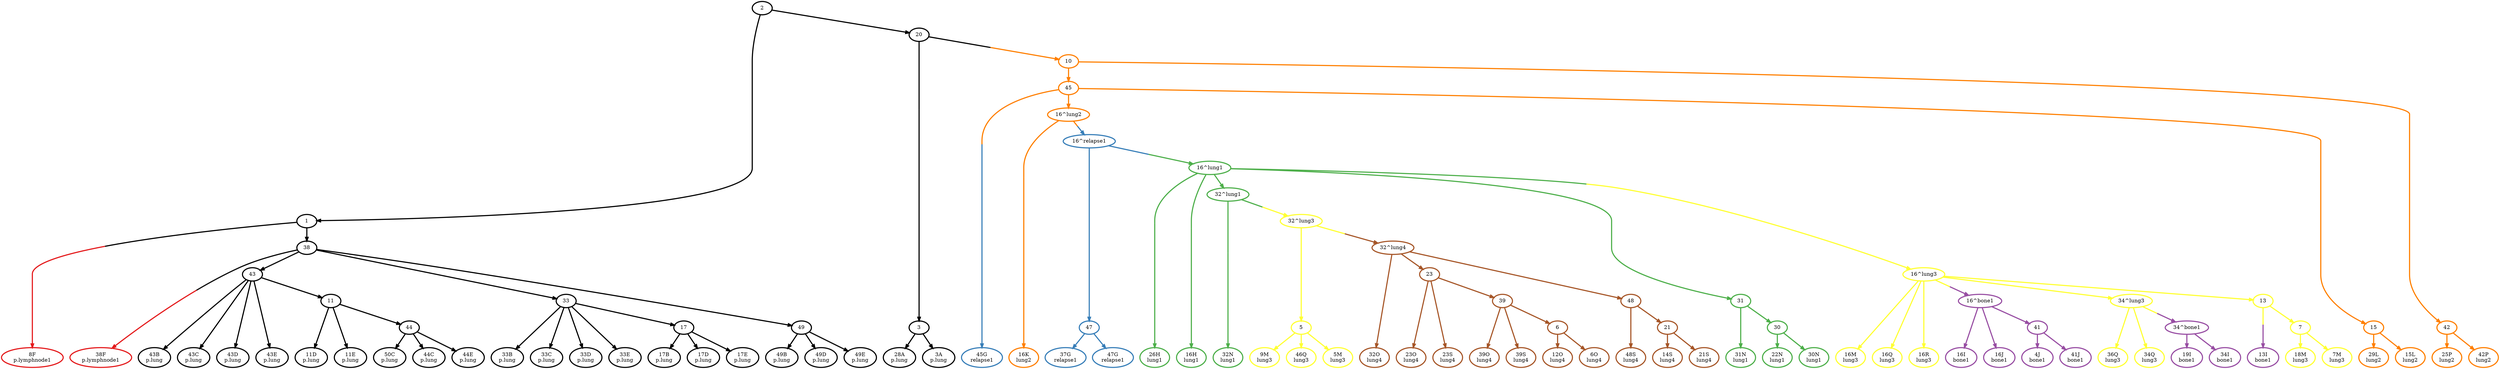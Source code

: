 digraph T {
	{
		rank=same
		0 [penwidth=3,colorscheme=set19,color=0,label="28A\np.lung"]
		1 [penwidth=3,colorscheme=set19,color=0,label="3A\np.lung"]
		2 [penwidth=3,colorscheme=set19,color=0,label="43B\np.lung"]
		3 [penwidth=3,colorscheme=set19,color=0,label="43C\np.lung"]
		4 [penwidth=3,colorscheme=set19,color=0,label="43D\np.lung"]
		5 [penwidth=3,colorscheme=set19,color=0,label="43E\np.lung"]
		6 [penwidth=3,colorscheme=set19,color=0,label="11D\np.lung"]
		7 [penwidth=3,colorscheme=set19,color=0,label="11E\np.lung"]
		8 [penwidth=3,colorscheme=set19,color=0,label="33B\np.lung"]
		9 [penwidth=3,colorscheme=set19,color=0,label="33C\np.lung"]
		10 [penwidth=3,colorscheme=set19,color=0,label="33D\np.lung"]
		11 [penwidth=3,colorscheme=set19,color=0,label="33E\np.lung"]
		12 [penwidth=3,colorscheme=set19,color=0,label="50C\np.lung"]
		13 [penwidth=3,colorscheme=set19,color=0,label="44C\np.lung"]
		14 [penwidth=3,colorscheme=set19,color=0,label="44E\np.lung"]
		15 [penwidth=3,colorscheme=set19,color=0,label="17B\np.lung"]
		16 [penwidth=3,colorscheme=set19,color=0,label="17D\np.lung"]
		17 [penwidth=3,colorscheme=set19,color=0,label="17E\np.lung"]
		18 [penwidth=3,colorscheme=set19,color=0,label="49B\np.lung"]
		19 [penwidth=3,colorscheme=set19,color=0,label="49D\np.lung"]
		20 [penwidth=3,colorscheme=set19,color=0,label="49E\np.lung"]
		21 [penwidth=3,colorscheme=set19,color=1,label="8F\np.lymphnode1"]
		22 [penwidth=3,colorscheme=set19,color=1,label="38F\np.lymphnode1"]
		23 [penwidth=3,colorscheme=set19,color=2,label="37G\nrelapse1"]
		24 [penwidth=3,colorscheme=set19,color=2,label="47G\nrelapse1"]
		25 [penwidth=3,colorscheme=set19,color=3,label="32N\nlung1"]
		26 [penwidth=3,colorscheme=set19,color=3,label="26H\nlung1"]
		27 [penwidth=3,colorscheme=set19,color=3,label="16H\nlung1"]
		28 [penwidth=3,colorscheme=set19,color=3,label="31N\nlung1"]
		29 [penwidth=3,colorscheme=set19,color=3,label="22N\nlung1"]
		30 [penwidth=3,colorscheme=set19,color=3,label="30N\nlung1"]
		31 [penwidth=3,colorscheme=set19,color=4,label="16I\nbone1"]
		32 [penwidth=3,colorscheme=set19,color=4,label="16J\nbone1"]
		33 [penwidth=3,colorscheme=set19,color=4,label="19I\nbone1"]
		34 [penwidth=3,colorscheme=set19,color=4,label="34I\nbone1"]
		35 [penwidth=3,colorscheme=set19,color=4,label="4J\nbone1"]
		36 [penwidth=3,colorscheme=set19,color=4,label="41J\nbone1"]
		37 [penwidth=3,colorscheme=set19,color=2,label="45G\nrelapse1"]
		38 [penwidth=3,colorscheme=set19,color=5,label="16K\nlung2"]
		39 [penwidth=3,colorscheme=set19,color=5,label="29L\nlung2"]
		40 [penwidth=3,colorscheme=set19,color=5,label="15L\nlung2"]
		41 [penwidth=3,colorscheme=set19,color=5,label="25P\nlung2"]
		42 [penwidth=3,colorscheme=set19,color=5,label="42P\nlung2"]
		43 [penwidth=3,colorscheme=set19,color=4,label="13I\nbone1"]
		44 [penwidth=3,colorscheme=set19,color=6,label="9M\nlung3"]
		45 [penwidth=3,colorscheme=set19,color=6,label="46Q\nlung3"]
		46 [penwidth=3,colorscheme=set19,color=6,label="5M\nlung3"]
		47 [penwidth=3,colorscheme=set19,color=6,label="18M\nlung3"]
		48 [penwidth=3,colorscheme=set19,color=6,label="7M\nlung3"]
		49 [penwidth=3,colorscheme=set19,color=6,label="16M\nlung3"]
		50 [penwidth=3,colorscheme=set19,color=6,label="16Q\nlung3"]
		51 [penwidth=3,colorscheme=set19,color=6,label="16R\nlung3"]
		52 [penwidth=3,colorscheme=set19,color=6,label="36Q\nlung3"]
		53 [penwidth=3,colorscheme=set19,color=6,label="34Q\nlung3"]
		54 [penwidth=3,colorscheme=set19,color=7,label="32O\nlung4"]
		55 [penwidth=3,colorscheme=set19,color=7,label="39O\nlung4"]
		56 [penwidth=3,colorscheme=set19,color=7,label="39S\nlung4"]
		57 [penwidth=3,colorscheme=set19,color=7,label="12O\nlung4"]
		58 [penwidth=3,colorscheme=set19,color=7,label="6O\nlung4"]
		59 [penwidth=3,colorscheme=set19,color=7,label="48S\nlung4"]
		60 [penwidth=3,colorscheme=set19,color=7,label="14S\nlung4"]
		61 [penwidth=3,colorscheme=set19,color=7,label="21S\nlung4"]
		62 [penwidth=3,colorscheme=set19,color=7,label="23O\nlung4"]
		63 [penwidth=3,colorscheme=set19,color=7,label="23S\nlung4"]
	}
	64 [penwidth=3,colorscheme=set19,color=0,label="2"]
	65 [penwidth=3,colorscheme=set19,color=0,label="1"]
	66 [penwidth=3,colorscheme=set19,color=0,label="20"]
	67 [penwidth=3,colorscheme=set19,color=0,label="38"]
	68 [penwidth=3,colorscheme=set19,color=0,label="3"]
	69 [penwidth=3,colorscheme=set19,color=0,label="43"]
	70 [penwidth=3,colorscheme=set19,color=0,label="11"]
	71 [penwidth=3,colorscheme=set19,color=0,label="44"]
	72 [penwidth=3,colorscheme=set19,color=0,label="33"]
	73 [penwidth=3,colorscheme=set19,color=0,label="49"]
	74 [penwidth=3,colorscheme=set19,color=0,label="17"]
	75 [penwidth=3,colorscheme=set19,color=5,label="10"]
	76 [penwidth=3,colorscheme=set19,color=2,label="16^relapse1"]
	77 [penwidth=3,colorscheme=set19,color=2,label="47"]
	78 [penwidth=3,colorscheme=set19,color=3,label="16^lung1"]
	79 [penwidth=3,colorscheme=set19,color=3,label="32^lung1"]
	80 [penwidth=3,colorscheme=set19,color=3,label="31"]
	81 [penwidth=3,colorscheme=set19,color=3,label="30"]
	82 [penwidth=3,colorscheme=set19,color=6,label="32^lung3"]
	83 [penwidth=3,colorscheme=set19,color=6,label="16^lung3"]
	84 [penwidth=3,colorscheme=set19,color=4,label="16^bone1"]
	85 [penwidth=3,colorscheme=set19,color=4,label="41"]
	86 [penwidth=3,colorscheme=set19,color=4,label="34^bone1"]
	87 [penwidth=3,colorscheme=set19,color=5,label="16^lung2"]
	88 [penwidth=3,colorscheme=set19,color=5,label="45"]
	89 [penwidth=3,colorscheme=set19,color=5,label="42"]
	90 [penwidth=3,colorscheme=set19,color=5,label="15"]
	91 [penwidth=3,colorscheme=set19,color=6,label="34^lung3"]
	92 [penwidth=3,colorscheme=set19,color=6,label="13"]
	93 [penwidth=3,colorscheme=set19,color=6,label="5"]
	94 [penwidth=3,colorscheme=set19,color=6,label="7"]
	95 [penwidth=3,colorscheme=set19,color=7,label="32^lung4"]
	96 [penwidth=3,colorscheme=set19,color=7,label="23"]
	97 [penwidth=3,colorscheme=set19,color=7,label="48"]
	98 [penwidth=3,colorscheme=set19,color=7,label="39"]
	99 [penwidth=3,colorscheme=set19,color=7,label="6"]
	100 [penwidth=3,colorscheme=set19,color=7,label="21"]
	64 -> 65 [penwidth=3,colorscheme=set19,color="0;0.5:0"]
	64 -> 66 [penwidth=3,colorscheme=set19,color="0;0.5:0"]
	65 -> 67 [penwidth=3,colorscheme=set19,color="0;0.5:0"]
	65 -> 21 [penwidth=3,colorscheme=set19,color="0;0.5:1"]
	66 -> 68 [penwidth=3,colorscheme=set19,color="0;0.5:0"]
	66 -> 75 [penwidth=3,colorscheme=set19,color="0;0.5:5"]
	67 -> 72 [penwidth=3,colorscheme=set19,color="0;0.5:0"]
	67 -> 69 [penwidth=3,colorscheme=set19,color="0;0.5:0"]
	67 -> 73 [penwidth=3,colorscheme=set19,color="0;0.5:0"]
	67 -> 22 [penwidth=3,colorscheme=set19,color="0;0.5:1"]
	68 -> 0 [penwidth=3,colorscheme=set19,color="0;0.5:0"]
	68 -> 1 [penwidth=3,colorscheme=set19,color="0;0.5:0"]
	69 -> 70 [penwidth=3,colorscheme=set19,color="0;0.5:0"]
	69 -> 2 [penwidth=3,colorscheme=set19,color="0;0.5:0"]
	69 -> 3 [penwidth=3,colorscheme=set19,color="0;0.5:0"]
	69 -> 4 [penwidth=3,colorscheme=set19,color="0;0.5:0"]
	69 -> 5 [penwidth=3,colorscheme=set19,color="0;0.5:0"]
	70 -> 71 [penwidth=3,colorscheme=set19,color="0;0.5:0"]
	70 -> 6 [penwidth=3,colorscheme=set19,color="0;0.5:0"]
	70 -> 7 [penwidth=3,colorscheme=set19,color="0;0.5:0"]
	71 -> 12 [penwidth=3,colorscheme=set19,color="0;0.5:0"]
	71 -> 13 [penwidth=3,colorscheme=set19,color="0;0.5:0"]
	71 -> 14 [penwidth=3,colorscheme=set19,color="0;0.5:0"]
	72 -> 74 [penwidth=3,colorscheme=set19,color="0;0.5:0"]
	72 -> 8 [penwidth=3,colorscheme=set19,color="0;0.5:0"]
	72 -> 9 [penwidth=3,colorscheme=set19,color="0;0.5:0"]
	72 -> 10 [penwidth=3,colorscheme=set19,color="0;0.5:0"]
	72 -> 11 [penwidth=3,colorscheme=set19,color="0;0.5:0"]
	73 -> 18 [penwidth=3,colorscheme=set19,color="0;0.5:0"]
	73 -> 19 [penwidth=3,colorscheme=set19,color="0;0.5:0"]
	73 -> 20 [penwidth=3,colorscheme=set19,color="0;0.5:0"]
	74 -> 15 [penwidth=3,colorscheme=set19,color="0;0.5:0"]
	74 -> 16 [penwidth=3,colorscheme=set19,color="0;0.5:0"]
	74 -> 17 [penwidth=3,colorscheme=set19,color="0;0.5:0"]
	75 -> 89 [penwidth=3,colorscheme=set19,color="5;0.5:5"]
	75 -> 88 [penwidth=3,colorscheme=set19,color="5;0.5:5"]
	76 -> 77 [penwidth=3,colorscheme=set19,color="2;0.5:2"]
	76 -> 78 [penwidth=3,colorscheme=set19,color="2;0.5:3"]
	77 -> 23 [penwidth=3,colorscheme=set19,color="2;0.5:2"]
	77 -> 24 [penwidth=3,colorscheme=set19,color="2;0.5:2"]
	78 -> 80 [penwidth=3,colorscheme=set19,color="3;0.5:3"]
	78 -> 79 [penwidth=3,colorscheme=set19,color="3;0.5:3"]
	78 -> 26 [penwidth=3,colorscheme=set19,color="3;0.5:3"]
	78 -> 27 [penwidth=3,colorscheme=set19,color="3;0.5:3"]
	78 -> 83 [penwidth=3,colorscheme=set19,color="3;0.5:6"]
	79 -> 25 [penwidth=3,colorscheme=set19,color="3;0.5:3"]
	79 -> 82 [penwidth=3,colorscheme=set19,color="3;0.5:6"]
	80 -> 81 [penwidth=3,colorscheme=set19,color="3;0.5:3"]
	80 -> 28 [penwidth=3,colorscheme=set19,color="3;0.5:3"]
	81 -> 29 [penwidth=3,colorscheme=set19,color="3;0.5:3"]
	81 -> 30 [penwidth=3,colorscheme=set19,color="3;0.5:3"]
	82 -> 93 [penwidth=3,colorscheme=set19,color="6;0.5:6"]
	82 -> 95 [penwidth=3,colorscheme=set19,color="6;0.5:7"]
	83 -> 84 [penwidth=3,colorscheme=set19,color="6;0.5:4"]
	83 -> 92 [penwidth=3,colorscheme=set19,color="6;0.5:6"]
	83 -> 91 [penwidth=3,colorscheme=set19,color="6;0.5:6"]
	83 -> 49 [penwidth=3,colorscheme=set19,color="6;0.5:6"]
	83 -> 50 [penwidth=3,colorscheme=set19,color="6;0.5:6"]
	83 -> 51 [penwidth=3,colorscheme=set19,color="6;0.5:6"]
	84 -> 85 [penwidth=3,colorscheme=set19,color="4;0.5:4"]
	84 -> 31 [penwidth=3,colorscheme=set19,color="4;0.5:4"]
	84 -> 32 [penwidth=3,colorscheme=set19,color="4;0.5:4"]
	85 -> 35 [penwidth=3,colorscheme=set19,color="4;0.5:4"]
	85 -> 36 [penwidth=3,colorscheme=set19,color="4;0.5:4"]
	86 -> 33 [penwidth=3,colorscheme=set19,color="4;0.5:4"]
	86 -> 34 [penwidth=3,colorscheme=set19,color="4;0.5:4"]
	87 -> 76 [penwidth=3,colorscheme=set19,color="5;0.5:2"]
	87 -> 38 [penwidth=3,colorscheme=set19,color="5;0.5:5"]
	88 -> 37 [penwidth=3,colorscheme=set19,color="5;0.5:2"]
	88 -> 90 [penwidth=3,colorscheme=set19,color="5;0.5:5"]
	88 -> 87 [penwidth=3,colorscheme=set19,color="5;0.5:5"]
	89 -> 41 [penwidth=3,colorscheme=set19,color="5;0.5:5"]
	89 -> 42 [penwidth=3,colorscheme=set19,color="5;0.5:5"]
	90 -> 39 [penwidth=3,colorscheme=set19,color="5;0.5:5"]
	90 -> 40 [penwidth=3,colorscheme=set19,color="5;0.5:5"]
	91 -> 86 [penwidth=3,colorscheme=set19,color="6;0.5:4"]
	91 -> 52 [penwidth=3,colorscheme=set19,color="6;0.5:6"]
	91 -> 53 [penwidth=3,colorscheme=set19,color="6;0.5:6"]
	92 -> 43 [penwidth=3,colorscheme=set19,color="6;0.5:4"]
	92 -> 94 [penwidth=3,colorscheme=set19,color="6;0.5:6"]
	93 -> 44 [penwidth=3,colorscheme=set19,color="6;0.5:6"]
	93 -> 45 [penwidth=3,colorscheme=set19,color="6;0.5:6"]
	93 -> 46 [penwidth=3,colorscheme=set19,color="6;0.5:6"]
	94 -> 47 [penwidth=3,colorscheme=set19,color="6;0.5:6"]
	94 -> 48 [penwidth=3,colorscheme=set19,color="6;0.5:6"]
	95 -> 96 [penwidth=3,colorscheme=set19,color="7;0.5:7"]
	95 -> 97 [penwidth=3,colorscheme=set19,color="7;0.5:7"]
	95 -> 54 [penwidth=3,colorscheme=set19,color="7;0.5:7"]
	96 -> 98 [penwidth=3,colorscheme=set19,color="7;0.5:7"]
	96 -> 62 [penwidth=3,colorscheme=set19,color="7;0.5:7"]
	96 -> 63 [penwidth=3,colorscheme=set19,color="7;0.5:7"]
	97 -> 100 [penwidth=3,colorscheme=set19,color="7;0.5:7"]
	97 -> 59 [penwidth=3,colorscheme=set19,color="7;0.5:7"]
	98 -> 99 [penwidth=3,colorscheme=set19,color="7;0.5:7"]
	98 -> 55 [penwidth=3,colorscheme=set19,color="7;0.5:7"]
	98 -> 56 [penwidth=3,colorscheme=set19,color="7;0.5:7"]
	99 -> 57 [penwidth=3,colorscheme=set19,color="7;0.5:7"]
	99 -> 58 [penwidth=3,colorscheme=set19,color="7;0.5:7"]
	100 -> 60 [penwidth=3,colorscheme=set19,color="7;0.5:7"]
	100 -> 61 [penwidth=3,colorscheme=set19,color="7;0.5:7"]
}
